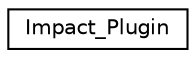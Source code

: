 digraph G
{
  edge [fontname="Helvetica",fontsize="10",labelfontname="Helvetica",labelfontsize="10"];
  node [fontname="Helvetica",fontsize="10",shape=record];
  rankdir=LR;
  Node1 [label="Impact_Plugin",height=0.2,width=0.4,color="black", fillcolor="white", style="filled",URL="$interfaceImpact__Plugin.htm"];
}
